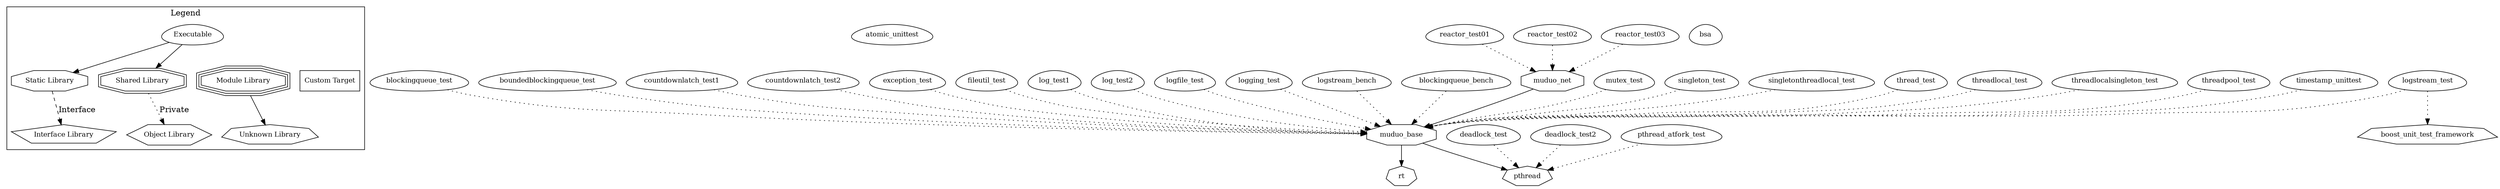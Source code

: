digraph "muduo" {
node [
  fontsize = "12"
];
subgraph clusterLegend {
  label = "Legend";
  color = black;
  edge [ style = invis ];
  legendNode0 [ label = "Executable", shape = egg ];
  legendNode1 [ label = "Static Library", shape = octagon ];
  legendNode2 [ label = "Shared Library", shape = doubleoctagon ];
  legendNode3 [ label = "Module Library", shape = tripleoctagon ];
  legendNode4 [ label = "Interface Library", shape = pentagon ];
  legendNode5 [ label = "Object Library", shape = hexagon ];
  legendNode6 [ label = "Unknown Library", shape = septagon ];
  legendNode7 [ label = "Custom Target", shape = box ];
  legendNode0 -> legendNode1 [ style = solid ];
  legendNode0 -> legendNode2 [ style = solid ];
  legendNode0 -> legendNode3;
  legendNode1 -> legendNode4 [ label = "Interface", style = dashed ];
  legendNode2 -> legendNode5 [ label = "Private", style = dotted ];
  legendNode3 -> legendNode6 [ style = solid ];
  legendNode0 -> legendNode7;
}
    "node0" [ label = "atomic_unittest", shape = egg ];
    "node1" [ label = "blockingqueue_bench", shape = egg ];
    "node2" [ label = "muduo_base", shape = octagon ];
    "node3" [ label = "pthread", shape = septagon ];
    "node2" -> "node3"  // muduo_base -> pthread
    "node4" [ label = "rt", shape = septagon ];
    "node2" -> "node4"  // muduo_base -> rt
    "node1" -> "node2" [ style = dotted ] // blockingqueue_bench -> muduo_base
    "node5" [ label = "blockingqueue_test", shape = egg ];
    "node5" -> "node2" [ style = dotted ] // blockingqueue_test -> muduo_base
    "node6" [ label = "boundedblockingqueue_test", shape = egg ];
    "node6" -> "node2" [ style = dotted ] // boundedblockingqueue_test -> muduo_base
    "node7" [ label = "bsa", shape = egg ];
    "node8" [ label = "countdownlatch_test1", shape = egg ];
    "node8" -> "node2" [ style = dotted ] // countdownlatch_test1 -> muduo_base
    "node9" [ label = "countdownlatch_test2", shape = egg ];
    "node9" -> "node2" [ style = dotted ] // countdownlatch_test2 -> muduo_base
    "node10" [ label = "deadlock_test", shape = egg ];
    "node10" -> "node3" [ style = dotted ] // deadlock_test -> pthread
    "node11" [ label = "deadlock_test2", shape = egg ];
    "node11" -> "node3" [ style = dotted ] // deadlock_test2 -> pthread
    "node12" [ label = "exception_test", shape = egg ];
    "node12" -> "node2" [ style = dotted ] // exception_test -> muduo_base
    "node13" [ label = "fileutil_test", shape = egg ];
    "node13" -> "node2" [ style = dotted ] // fileutil_test -> muduo_base
    "node14" [ label = "log_test1", shape = egg ];
    "node14" -> "node2" [ style = dotted ] // log_test1 -> muduo_base
    "node15" [ label = "log_test2", shape = egg ];
    "node15" -> "node2" [ style = dotted ] // log_test2 -> muduo_base
    "node16" [ label = "logfile_test", shape = egg ];
    "node16" -> "node2" [ style = dotted ] // logfile_test -> muduo_base
    "node17" [ label = "logging_test", shape = egg ];
    "node17" -> "node2" [ style = dotted ] // logging_test -> muduo_base
    "node18" [ label = "logstream_bench", shape = egg ];
    "node18" -> "node2" [ style = dotted ] // logstream_bench -> muduo_base
    "node19" [ label = "logstream_test", shape = egg ];
    "node20" [ label = "boost_unit_test_framework", shape = septagon ];
    "node19" -> "node20" [ style = dotted ] // logstream_test -> boost_unit_test_framework
    "node19" -> "node2" [ style = dotted ] // logstream_test -> muduo_base
    "node21" [ label = "muduo_net", shape = octagon ];
    "node21" -> "node2"  // muduo_net -> muduo_base
    "node22" [ label = "mutex_test", shape = egg ];
    "node22" -> "node2" [ style = dotted ] // mutex_test -> muduo_base
    "node23" [ label = "pthread_atfork_test", shape = egg ];
    "node23" -> "node3" [ style = dotted ] // pthread_atfork_test -> pthread
    "node24" [ label = "reactor_test01", shape = egg ];
    "node24" -> "node21" [ style = dotted ] // reactor_test01 -> muduo_net
    "node25" [ label = "reactor_test02", shape = egg ];
    "node25" -> "node21" [ style = dotted ] // reactor_test02 -> muduo_net
    "node26" [ label = "reactor_test03", shape = egg ];
    "node26" -> "node21" [ style = dotted ] // reactor_test03 -> muduo_net
    "node27" [ label = "singleton_test", shape = egg ];
    "node27" -> "node2" [ style = dotted ] // singleton_test -> muduo_base
    "node28" [ label = "singletonthreadlocal_test", shape = egg ];
    "node28" -> "node2" [ style = dotted ] // singletonthreadlocal_test -> muduo_base
    "node29" [ label = "thread_test", shape = egg ];
    "node29" -> "node2" [ style = dotted ] // thread_test -> muduo_base
    "node30" [ label = "threadlocal_test", shape = egg ];
    "node30" -> "node2" [ style = dotted ] // threadlocal_test -> muduo_base
    "node31" [ label = "threadlocalsingleton_test", shape = egg ];
    "node31" -> "node2" [ style = dotted ] // threadlocalsingleton_test -> muduo_base
    "node32" [ label = "threadpool_test", shape = egg ];
    "node32" -> "node2" [ style = dotted ] // threadpool_test -> muduo_base
    "node33" [ label = "timestamp_unittest", shape = egg ];
    "node33" -> "node2" [ style = dotted ] // timestamp_unittest -> muduo_base
}
